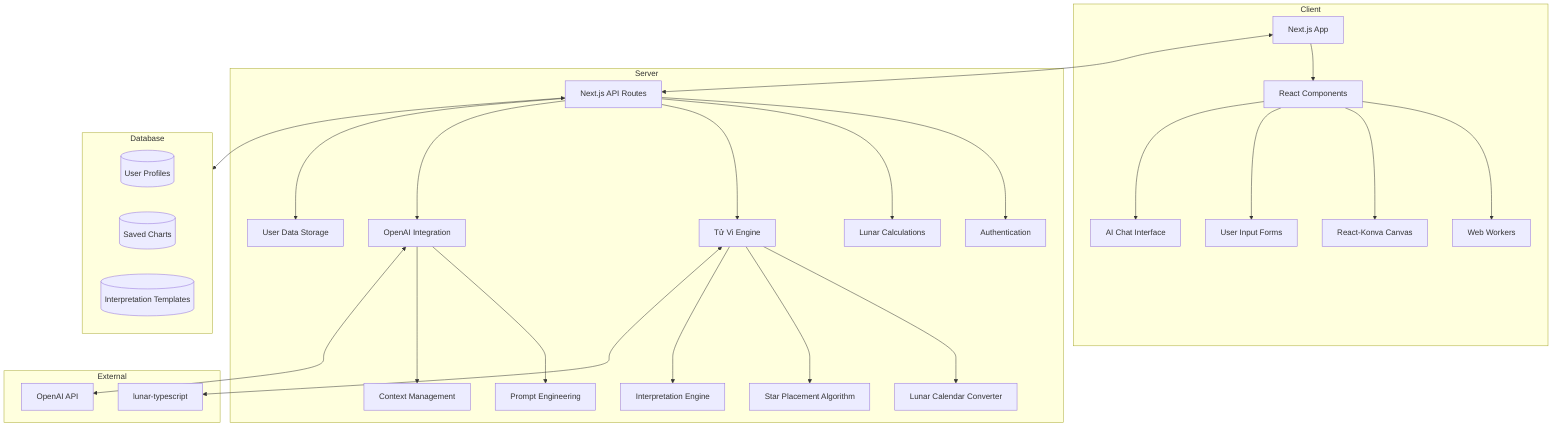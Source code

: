 flowchart TD
    subgraph Client
        A[Next.js App] --> B[React Components]
        B --> C[Web Workers]
        B --> D[React-Konva Canvas]
        B --> E[User Input Forms]
        B --> F[AI Chat Interface]
    end
    
    subgraph Server
        G[Next.js API Routes] --> H[Authentication]
        G --> I[Lunar Calculations]
        G --> J[Tử Vi Engine]
        G --> K[OpenAI Integration]
        G --> L[User Data Storage]
        
        J --> M[Lunar Calendar Converter]
        J --> N[Star Placement Algorithm]
        J --> O[Interpretation Engine]
        
        K --> P[Prompt Engineering]
        K --> Q[Context Management]
    end
    
    subgraph Database
        R[(User Profiles)]
        S[(Saved Charts)]
        T[(Interpretation Templates)]
    end
    
    subgraph External
        U[OpenAI API]
        V[lunar-typescript]
    end
    
    A <--> G
    G <--> Database
    J <--> V
    K <--> U